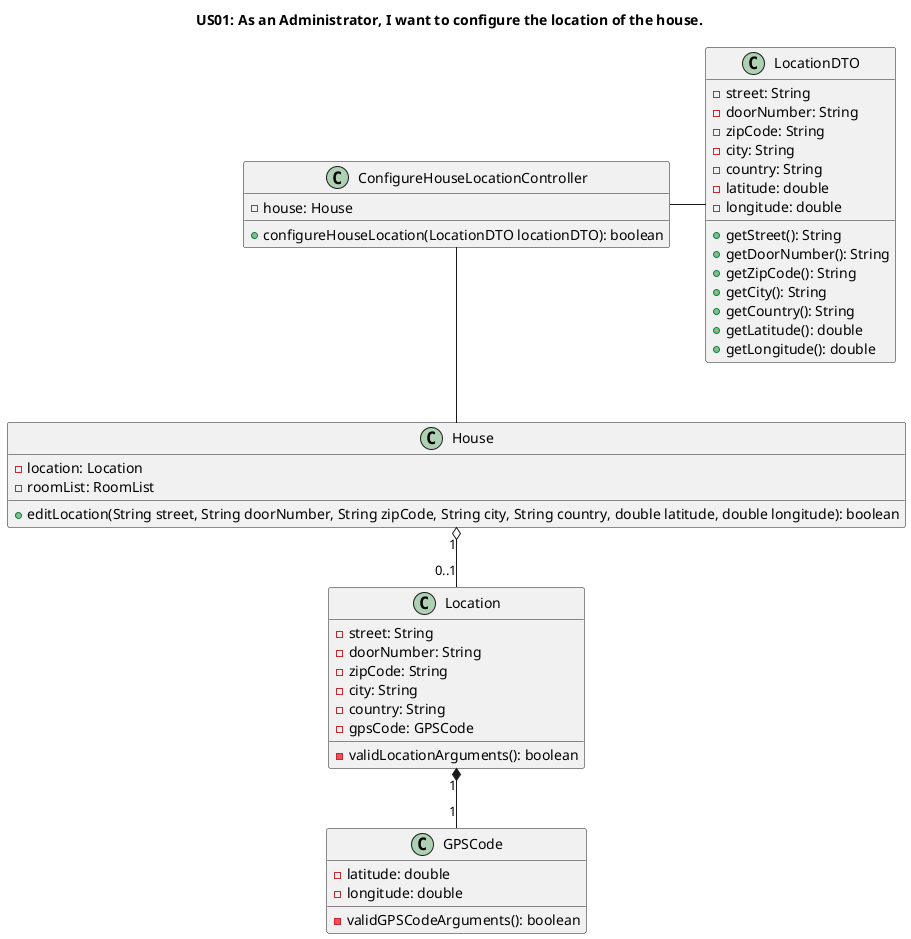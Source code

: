 @startuml
title US01: As an Administrator, I want to configure the location of the house.
'https://plantuml.com/class-diagram

class ConfigureHouseLocationController {
-house: House
+configureHouseLocation(LocationDTO locationDTO): boolean
}

class LocationDTO {
-street: String
-doorNumber: String
-zipCode: String
-city: String
-country: String
-latitude: double
-longitude: double
+getStreet(): String
+getDoorNumber(): String
+getZipCode(): String
+getCity(): String
+getCountry(): String
+getLatitude(): double
+getLongitude(): double
}

class House {
-location: Location
-roomList: RoomList
+editLocation(String street, String doorNumber, String zipCode, String city, String country, double latitude, double longitude): boolean
}

class Location {
-street: String
-doorNumber: String
-zipCode: String
-city: String
-country: String
-gpsCode: GPSCode
-validLocationArguments(): boolean
}

class GPSCode {
-latitude: double
-longitude: double
-validGPSCodeArguments(): boolean
}

ConfigureHouseLocationController -- House
ConfigureHouseLocationController - LocationDTO
House "1" o-- "0..1" Location
Location "1" *-- "1" GPSCode

@enduml